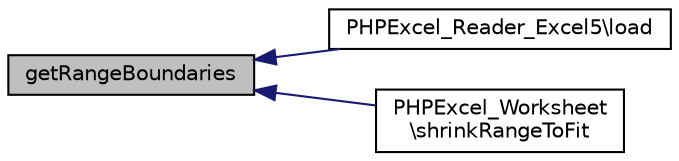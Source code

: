 digraph "getRangeBoundaries"
{
  edge [fontname="Helvetica",fontsize="10",labelfontname="Helvetica",labelfontsize="10"];
  node [fontname="Helvetica",fontsize="10",shape=record];
  rankdir="LR";
  Node231 [label="getRangeBoundaries",height=0.2,width=0.4,color="black", fillcolor="grey75", style="filled", fontcolor="black"];
  Node231 -> Node232 [dir="back",color="midnightblue",fontsize="10",style="solid",fontname="Helvetica"];
  Node232 [label="PHPExcel_Reader_Excel5\\load",height=0.2,width=0.4,color="black", fillcolor="white", style="filled",URL="$class_p_h_p_excel___reader___excel5.html#a138b94503ca4c44b510190c29d4f16fe"];
  Node231 -> Node233 [dir="back",color="midnightblue",fontsize="10",style="solid",fontname="Helvetica"];
  Node233 [label="PHPExcel_Worksheet\l\\shrinkRangeToFit",height=0.2,width=0.4,color="black", fillcolor="white", style="filled",URL="$class_p_h_p_excel___worksheet.html#a6e68fafc733299430420ae0af18cf1b8"];
}
